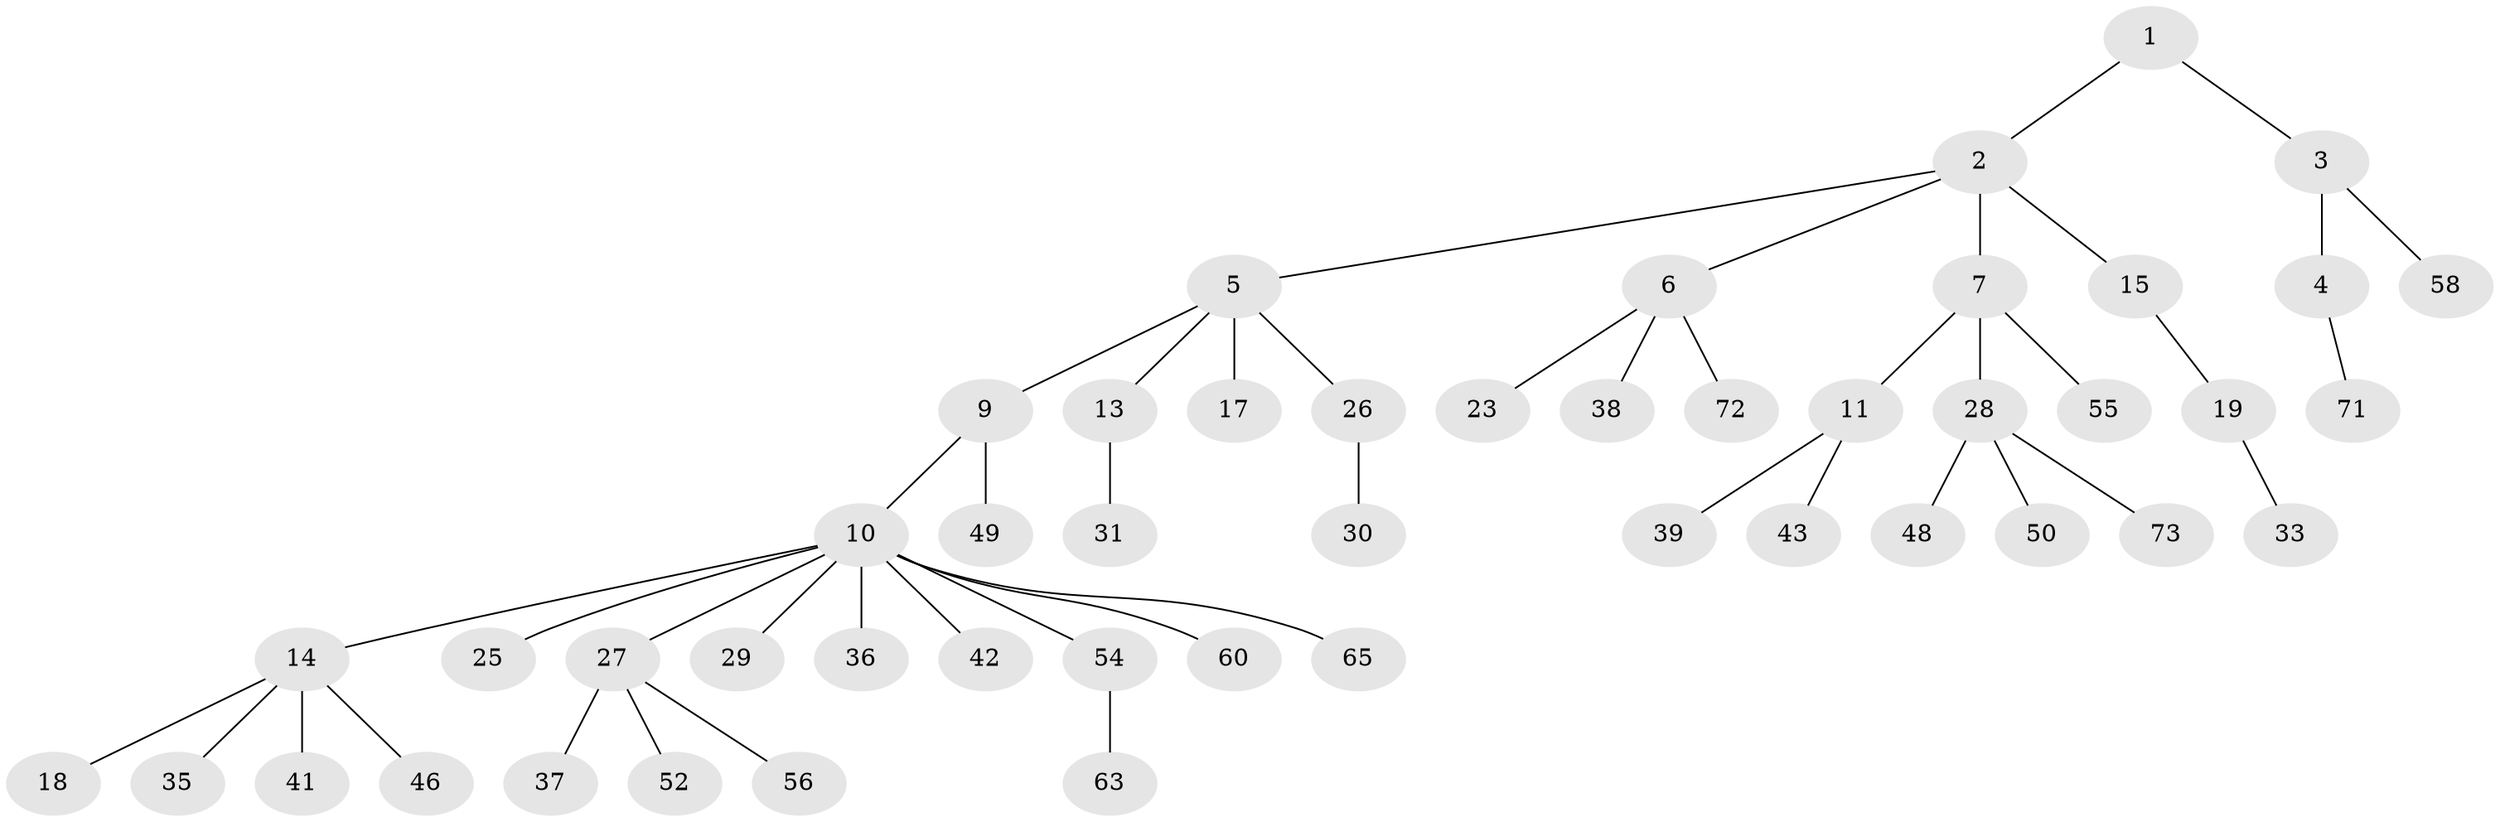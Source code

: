 // original degree distribution, {3: 0.136986301369863, 6: 0.0136986301369863, 4: 0.0547945205479452, 5: 0.0410958904109589, 2: 0.2191780821917808, 7: 0.0136986301369863, 1: 0.5205479452054794}
// Generated by graph-tools (version 1.1) at 2025/42/03/06/25 10:42:02]
// undirected, 48 vertices, 47 edges
graph export_dot {
graph [start="1"]
  node [color=gray90,style=filled];
  1 [super="+67"];
  2 [super="+24"];
  3 [super="+32"];
  4 [super="+40"];
  5 [super="+8"];
  6 [super="+20"];
  7 [super="+21"];
  9;
  10 [super="+12"];
  11 [super="+59"];
  13 [super="+57"];
  14 [super="+16"];
  15 [super="+22"];
  17;
  18;
  19 [super="+66"];
  23;
  25 [super="+47"];
  26;
  27 [super="+34"];
  28 [super="+44"];
  29;
  30 [super="+53"];
  31;
  33;
  35 [super="+68"];
  36;
  37 [super="+51"];
  38 [super="+64"];
  39;
  41;
  42 [super="+61"];
  43 [super="+45"];
  46 [super="+62"];
  48;
  49 [super="+70"];
  50;
  52;
  54;
  55;
  56;
  58;
  60;
  63 [super="+69"];
  65;
  71;
  72;
  73;
  1 -- 2;
  1 -- 3;
  2 -- 5;
  2 -- 6;
  2 -- 7;
  2 -- 15;
  3 -- 4;
  3 -- 58;
  4 -- 71;
  5 -- 9;
  5 -- 13;
  5 -- 17;
  5 -- 26;
  6 -- 72;
  6 -- 38;
  6 -- 23;
  7 -- 11;
  7 -- 55;
  7 -- 28;
  9 -- 10;
  9 -- 49;
  10 -- 25;
  10 -- 27;
  10 -- 29;
  10 -- 42;
  10 -- 54;
  10 -- 65;
  10 -- 36;
  10 -- 60;
  10 -- 14;
  11 -- 39;
  11 -- 43;
  13 -- 31;
  14 -- 18;
  14 -- 35;
  14 -- 46;
  14 -- 41;
  15 -- 19;
  19 -- 33;
  26 -- 30;
  27 -- 37;
  27 -- 56;
  27 -- 52;
  28 -- 73;
  28 -- 48;
  28 -- 50;
  54 -- 63;
}
